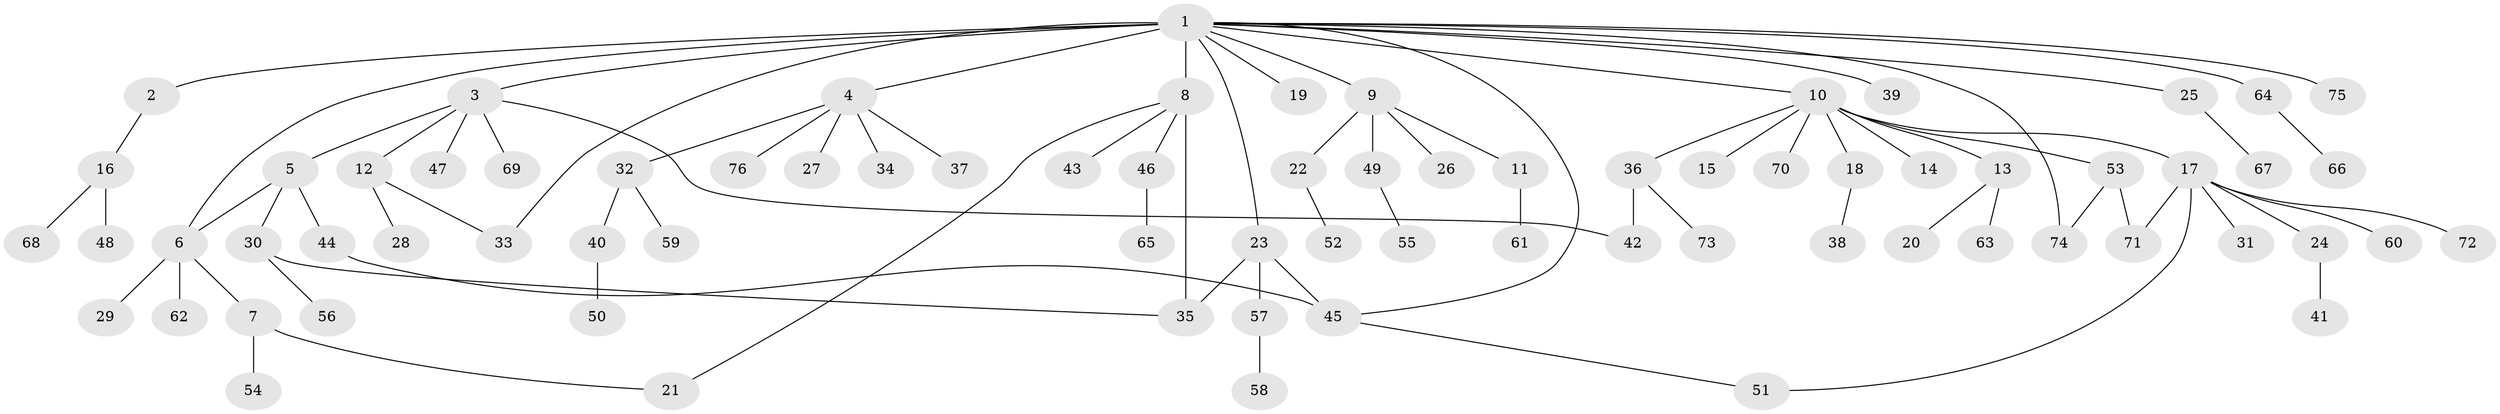 // original degree distribution, {34: 0.006711409395973154, 3: 0.087248322147651, 7: 0.020134228187919462, 10: 0.013422818791946308, 6: 0.020134228187919462, 1: 0.5704697986577181, 4: 0.06711409395973154, 2: 0.2080536912751678, 5: 0.006711409395973154}
// Generated by graph-tools (version 1.1) at 2025/35/03/09/25 02:35:26]
// undirected, 76 vertices, 86 edges
graph export_dot {
graph [start="1"]
  node [color=gray90,style=filled];
  1;
  2;
  3;
  4;
  5;
  6;
  7;
  8;
  9;
  10;
  11;
  12;
  13;
  14;
  15;
  16;
  17;
  18;
  19;
  20;
  21;
  22;
  23;
  24;
  25;
  26;
  27;
  28;
  29;
  30;
  31;
  32;
  33;
  34;
  35;
  36;
  37;
  38;
  39;
  40;
  41;
  42;
  43;
  44;
  45;
  46;
  47;
  48;
  49;
  50;
  51;
  52;
  53;
  54;
  55;
  56;
  57;
  58;
  59;
  60;
  61;
  62;
  63;
  64;
  65;
  66;
  67;
  68;
  69;
  70;
  71;
  72;
  73;
  74;
  75;
  76;
  1 -- 2 [weight=1.0];
  1 -- 3 [weight=1.0];
  1 -- 4 [weight=1.0];
  1 -- 6 [weight=1.0];
  1 -- 8 [weight=16.0];
  1 -- 9 [weight=1.0];
  1 -- 10 [weight=1.0];
  1 -- 19 [weight=1.0];
  1 -- 23 [weight=1.0];
  1 -- 25 [weight=1.0];
  1 -- 33 [weight=1.0];
  1 -- 39 [weight=1.0];
  1 -- 45 [weight=1.0];
  1 -- 64 [weight=1.0];
  1 -- 74 [weight=1.0];
  1 -- 75 [weight=1.0];
  2 -- 16 [weight=1.0];
  3 -- 5 [weight=1.0];
  3 -- 12 [weight=1.0];
  3 -- 42 [weight=1.0];
  3 -- 47 [weight=1.0];
  3 -- 69 [weight=1.0];
  4 -- 27 [weight=1.0];
  4 -- 32 [weight=1.0];
  4 -- 34 [weight=1.0];
  4 -- 37 [weight=1.0];
  4 -- 76 [weight=1.0];
  5 -- 6 [weight=1.0];
  5 -- 30 [weight=1.0];
  5 -- 44 [weight=6.0];
  6 -- 7 [weight=1.0];
  6 -- 29 [weight=1.0];
  6 -- 62 [weight=1.0];
  7 -- 21 [weight=1.0];
  7 -- 54 [weight=1.0];
  8 -- 21 [weight=1.0];
  8 -- 35 [weight=1.0];
  8 -- 43 [weight=1.0];
  8 -- 46 [weight=1.0];
  9 -- 11 [weight=1.0];
  9 -- 22 [weight=1.0];
  9 -- 26 [weight=1.0];
  9 -- 49 [weight=1.0];
  10 -- 13 [weight=1.0];
  10 -- 14 [weight=1.0];
  10 -- 15 [weight=1.0];
  10 -- 17 [weight=1.0];
  10 -- 18 [weight=1.0];
  10 -- 36 [weight=1.0];
  10 -- 53 [weight=1.0];
  10 -- 70 [weight=1.0];
  11 -- 61 [weight=1.0];
  12 -- 28 [weight=1.0];
  12 -- 33 [weight=1.0];
  13 -- 20 [weight=1.0];
  13 -- 63 [weight=1.0];
  16 -- 48 [weight=1.0];
  16 -- 68 [weight=1.0];
  17 -- 24 [weight=1.0];
  17 -- 31 [weight=1.0];
  17 -- 51 [weight=1.0];
  17 -- 60 [weight=1.0];
  17 -- 71 [weight=1.0];
  17 -- 72 [weight=1.0];
  18 -- 38 [weight=2.0];
  22 -- 52 [weight=1.0];
  23 -- 35 [weight=1.0];
  23 -- 45 [weight=2.0];
  23 -- 57 [weight=1.0];
  24 -- 41 [weight=1.0];
  25 -- 67 [weight=2.0];
  30 -- 35 [weight=1.0];
  30 -- 56 [weight=1.0];
  32 -- 40 [weight=1.0];
  32 -- 59 [weight=1.0];
  36 -- 42 [weight=1.0];
  36 -- 73 [weight=1.0];
  40 -- 50 [weight=1.0];
  44 -- 45 [weight=1.0];
  45 -- 51 [weight=1.0];
  46 -- 65 [weight=3.0];
  49 -- 55 [weight=1.0];
  53 -- 71 [weight=1.0];
  53 -- 74 [weight=1.0];
  57 -- 58 [weight=1.0];
  64 -- 66 [weight=1.0];
}
